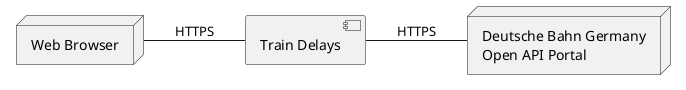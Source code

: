 @startuml
left to right direction
node "Web Browser" as browser
component "Train Delays" as td
node "Deutsche Bahn Germany\nOpen API Portal" as db

browser -- td: HTTPS
td -- db: HTTPS
@enduml
